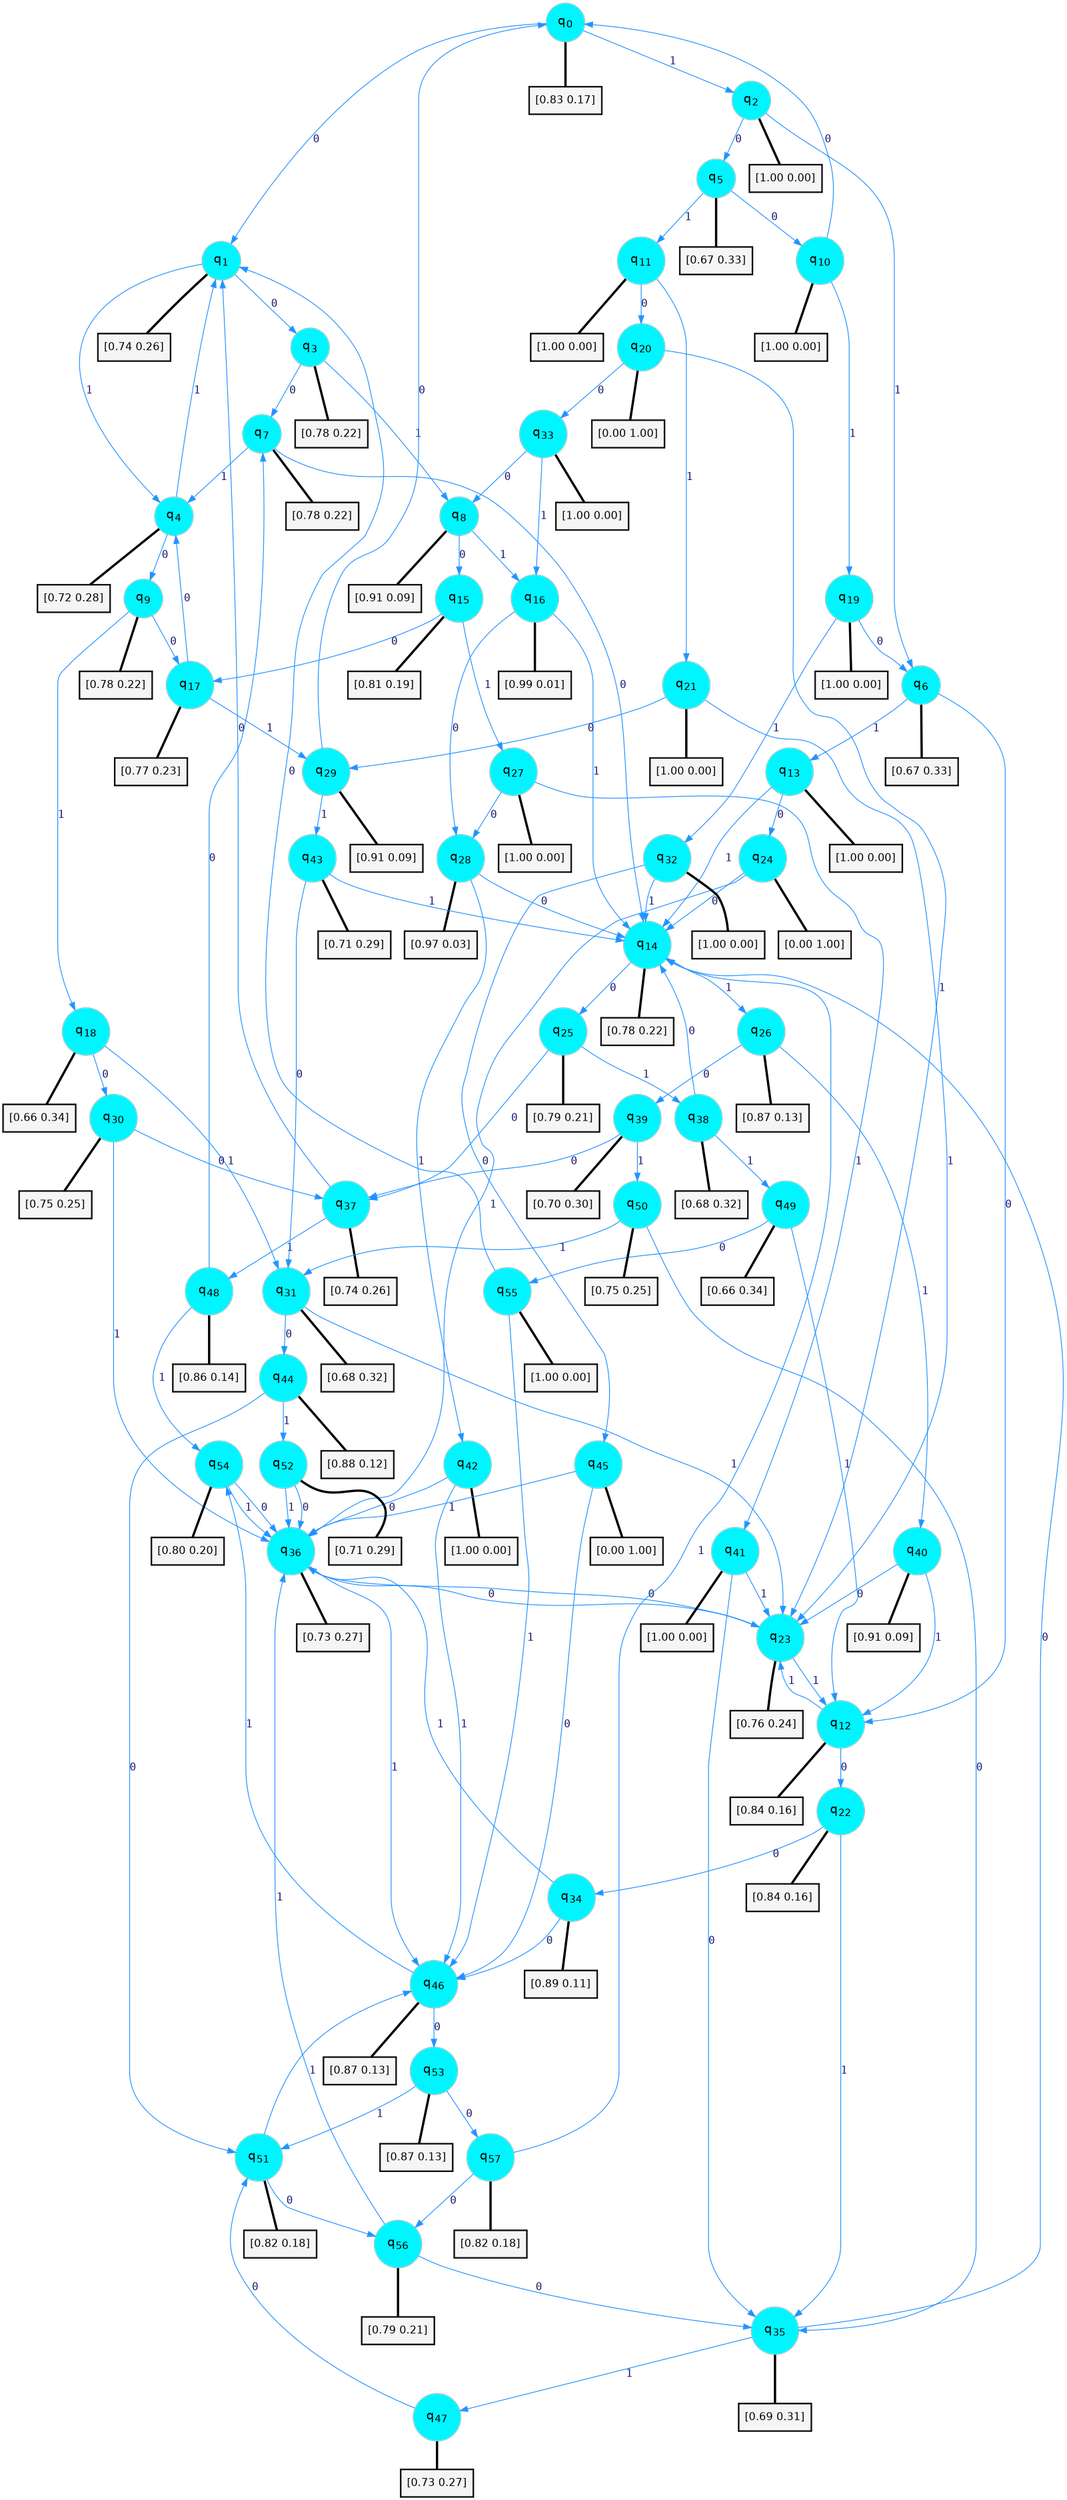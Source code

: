 digraph G {
graph [
bgcolor=transparent, dpi=300, rankdir=TD, size="40,25"];
node [
color=gray, fillcolor=turquoise1, fontcolor=black, fontname=Helvetica, fontsize=16, fontweight=bold, shape=circle, style=filled];
edge [
arrowsize=1, color=dodgerblue1, fontcolor=midnightblue, fontname=courier, fontweight=bold, penwidth=1, style=solid, weight=20];
0[label=<q<SUB>0</SUB>>];
1[label=<q<SUB>1</SUB>>];
2[label=<q<SUB>2</SUB>>];
3[label=<q<SUB>3</SUB>>];
4[label=<q<SUB>4</SUB>>];
5[label=<q<SUB>5</SUB>>];
6[label=<q<SUB>6</SUB>>];
7[label=<q<SUB>7</SUB>>];
8[label=<q<SUB>8</SUB>>];
9[label=<q<SUB>9</SUB>>];
10[label=<q<SUB>10</SUB>>];
11[label=<q<SUB>11</SUB>>];
12[label=<q<SUB>12</SUB>>];
13[label=<q<SUB>13</SUB>>];
14[label=<q<SUB>14</SUB>>];
15[label=<q<SUB>15</SUB>>];
16[label=<q<SUB>16</SUB>>];
17[label=<q<SUB>17</SUB>>];
18[label=<q<SUB>18</SUB>>];
19[label=<q<SUB>19</SUB>>];
20[label=<q<SUB>20</SUB>>];
21[label=<q<SUB>21</SUB>>];
22[label=<q<SUB>22</SUB>>];
23[label=<q<SUB>23</SUB>>];
24[label=<q<SUB>24</SUB>>];
25[label=<q<SUB>25</SUB>>];
26[label=<q<SUB>26</SUB>>];
27[label=<q<SUB>27</SUB>>];
28[label=<q<SUB>28</SUB>>];
29[label=<q<SUB>29</SUB>>];
30[label=<q<SUB>30</SUB>>];
31[label=<q<SUB>31</SUB>>];
32[label=<q<SUB>32</SUB>>];
33[label=<q<SUB>33</SUB>>];
34[label=<q<SUB>34</SUB>>];
35[label=<q<SUB>35</SUB>>];
36[label=<q<SUB>36</SUB>>];
37[label=<q<SUB>37</SUB>>];
38[label=<q<SUB>38</SUB>>];
39[label=<q<SUB>39</SUB>>];
40[label=<q<SUB>40</SUB>>];
41[label=<q<SUB>41</SUB>>];
42[label=<q<SUB>42</SUB>>];
43[label=<q<SUB>43</SUB>>];
44[label=<q<SUB>44</SUB>>];
45[label=<q<SUB>45</SUB>>];
46[label=<q<SUB>46</SUB>>];
47[label=<q<SUB>47</SUB>>];
48[label=<q<SUB>48</SUB>>];
49[label=<q<SUB>49</SUB>>];
50[label=<q<SUB>50</SUB>>];
51[label=<q<SUB>51</SUB>>];
52[label=<q<SUB>52</SUB>>];
53[label=<q<SUB>53</SUB>>];
54[label=<q<SUB>54</SUB>>];
55[label=<q<SUB>55</SUB>>];
56[label=<q<SUB>56</SUB>>];
57[label=<q<SUB>57</SUB>>];
58[label="[0.83 0.17]", shape=box,fontcolor=black, fontname=Helvetica, fontsize=14, penwidth=2, fillcolor=whitesmoke,color=black];
59[label="[0.74 0.26]", shape=box,fontcolor=black, fontname=Helvetica, fontsize=14, penwidth=2, fillcolor=whitesmoke,color=black];
60[label="[1.00 0.00]", shape=box,fontcolor=black, fontname=Helvetica, fontsize=14, penwidth=2, fillcolor=whitesmoke,color=black];
61[label="[0.78 0.22]", shape=box,fontcolor=black, fontname=Helvetica, fontsize=14, penwidth=2, fillcolor=whitesmoke,color=black];
62[label="[0.72 0.28]", shape=box,fontcolor=black, fontname=Helvetica, fontsize=14, penwidth=2, fillcolor=whitesmoke,color=black];
63[label="[0.67 0.33]", shape=box,fontcolor=black, fontname=Helvetica, fontsize=14, penwidth=2, fillcolor=whitesmoke,color=black];
64[label="[0.67 0.33]", shape=box,fontcolor=black, fontname=Helvetica, fontsize=14, penwidth=2, fillcolor=whitesmoke,color=black];
65[label="[0.78 0.22]", shape=box,fontcolor=black, fontname=Helvetica, fontsize=14, penwidth=2, fillcolor=whitesmoke,color=black];
66[label="[0.91 0.09]", shape=box,fontcolor=black, fontname=Helvetica, fontsize=14, penwidth=2, fillcolor=whitesmoke,color=black];
67[label="[0.78 0.22]", shape=box,fontcolor=black, fontname=Helvetica, fontsize=14, penwidth=2, fillcolor=whitesmoke,color=black];
68[label="[1.00 0.00]", shape=box,fontcolor=black, fontname=Helvetica, fontsize=14, penwidth=2, fillcolor=whitesmoke,color=black];
69[label="[1.00 0.00]", shape=box,fontcolor=black, fontname=Helvetica, fontsize=14, penwidth=2, fillcolor=whitesmoke,color=black];
70[label="[0.84 0.16]", shape=box,fontcolor=black, fontname=Helvetica, fontsize=14, penwidth=2, fillcolor=whitesmoke,color=black];
71[label="[1.00 0.00]", shape=box,fontcolor=black, fontname=Helvetica, fontsize=14, penwidth=2, fillcolor=whitesmoke,color=black];
72[label="[0.78 0.22]", shape=box,fontcolor=black, fontname=Helvetica, fontsize=14, penwidth=2, fillcolor=whitesmoke,color=black];
73[label="[0.81 0.19]", shape=box,fontcolor=black, fontname=Helvetica, fontsize=14, penwidth=2, fillcolor=whitesmoke,color=black];
74[label="[0.99 0.01]", shape=box,fontcolor=black, fontname=Helvetica, fontsize=14, penwidth=2, fillcolor=whitesmoke,color=black];
75[label="[0.77 0.23]", shape=box,fontcolor=black, fontname=Helvetica, fontsize=14, penwidth=2, fillcolor=whitesmoke,color=black];
76[label="[0.66 0.34]", shape=box,fontcolor=black, fontname=Helvetica, fontsize=14, penwidth=2, fillcolor=whitesmoke,color=black];
77[label="[1.00 0.00]", shape=box,fontcolor=black, fontname=Helvetica, fontsize=14, penwidth=2, fillcolor=whitesmoke,color=black];
78[label="[0.00 1.00]", shape=box,fontcolor=black, fontname=Helvetica, fontsize=14, penwidth=2, fillcolor=whitesmoke,color=black];
79[label="[1.00 0.00]", shape=box,fontcolor=black, fontname=Helvetica, fontsize=14, penwidth=2, fillcolor=whitesmoke,color=black];
80[label="[0.84 0.16]", shape=box,fontcolor=black, fontname=Helvetica, fontsize=14, penwidth=2, fillcolor=whitesmoke,color=black];
81[label="[0.76 0.24]", shape=box,fontcolor=black, fontname=Helvetica, fontsize=14, penwidth=2, fillcolor=whitesmoke,color=black];
82[label="[0.00 1.00]", shape=box,fontcolor=black, fontname=Helvetica, fontsize=14, penwidth=2, fillcolor=whitesmoke,color=black];
83[label="[0.79 0.21]", shape=box,fontcolor=black, fontname=Helvetica, fontsize=14, penwidth=2, fillcolor=whitesmoke,color=black];
84[label="[0.87 0.13]", shape=box,fontcolor=black, fontname=Helvetica, fontsize=14, penwidth=2, fillcolor=whitesmoke,color=black];
85[label="[1.00 0.00]", shape=box,fontcolor=black, fontname=Helvetica, fontsize=14, penwidth=2, fillcolor=whitesmoke,color=black];
86[label="[0.97 0.03]", shape=box,fontcolor=black, fontname=Helvetica, fontsize=14, penwidth=2, fillcolor=whitesmoke,color=black];
87[label="[0.91 0.09]", shape=box,fontcolor=black, fontname=Helvetica, fontsize=14, penwidth=2, fillcolor=whitesmoke,color=black];
88[label="[0.75 0.25]", shape=box,fontcolor=black, fontname=Helvetica, fontsize=14, penwidth=2, fillcolor=whitesmoke,color=black];
89[label="[0.68 0.32]", shape=box,fontcolor=black, fontname=Helvetica, fontsize=14, penwidth=2, fillcolor=whitesmoke,color=black];
90[label="[1.00 0.00]", shape=box,fontcolor=black, fontname=Helvetica, fontsize=14, penwidth=2, fillcolor=whitesmoke,color=black];
91[label="[1.00 0.00]", shape=box,fontcolor=black, fontname=Helvetica, fontsize=14, penwidth=2, fillcolor=whitesmoke,color=black];
92[label="[0.89 0.11]", shape=box,fontcolor=black, fontname=Helvetica, fontsize=14, penwidth=2, fillcolor=whitesmoke,color=black];
93[label="[0.69 0.31]", shape=box,fontcolor=black, fontname=Helvetica, fontsize=14, penwidth=2, fillcolor=whitesmoke,color=black];
94[label="[0.73 0.27]", shape=box,fontcolor=black, fontname=Helvetica, fontsize=14, penwidth=2, fillcolor=whitesmoke,color=black];
95[label="[0.74 0.26]", shape=box,fontcolor=black, fontname=Helvetica, fontsize=14, penwidth=2, fillcolor=whitesmoke,color=black];
96[label="[0.68 0.32]", shape=box,fontcolor=black, fontname=Helvetica, fontsize=14, penwidth=2, fillcolor=whitesmoke,color=black];
97[label="[0.70 0.30]", shape=box,fontcolor=black, fontname=Helvetica, fontsize=14, penwidth=2, fillcolor=whitesmoke,color=black];
98[label="[0.91 0.09]", shape=box,fontcolor=black, fontname=Helvetica, fontsize=14, penwidth=2, fillcolor=whitesmoke,color=black];
99[label="[1.00 0.00]", shape=box,fontcolor=black, fontname=Helvetica, fontsize=14, penwidth=2, fillcolor=whitesmoke,color=black];
100[label="[1.00 0.00]", shape=box,fontcolor=black, fontname=Helvetica, fontsize=14, penwidth=2, fillcolor=whitesmoke,color=black];
101[label="[0.71 0.29]", shape=box,fontcolor=black, fontname=Helvetica, fontsize=14, penwidth=2, fillcolor=whitesmoke,color=black];
102[label="[0.88 0.12]", shape=box,fontcolor=black, fontname=Helvetica, fontsize=14, penwidth=2, fillcolor=whitesmoke,color=black];
103[label="[0.00 1.00]", shape=box,fontcolor=black, fontname=Helvetica, fontsize=14, penwidth=2, fillcolor=whitesmoke,color=black];
104[label="[0.87 0.13]", shape=box,fontcolor=black, fontname=Helvetica, fontsize=14, penwidth=2, fillcolor=whitesmoke,color=black];
105[label="[0.73 0.27]", shape=box,fontcolor=black, fontname=Helvetica, fontsize=14, penwidth=2, fillcolor=whitesmoke,color=black];
106[label="[0.86 0.14]", shape=box,fontcolor=black, fontname=Helvetica, fontsize=14, penwidth=2, fillcolor=whitesmoke,color=black];
107[label="[0.66 0.34]", shape=box,fontcolor=black, fontname=Helvetica, fontsize=14, penwidth=2, fillcolor=whitesmoke,color=black];
108[label="[0.75 0.25]", shape=box,fontcolor=black, fontname=Helvetica, fontsize=14, penwidth=2, fillcolor=whitesmoke,color=black];
109[label="[0.82 0.18]", shape=box,fontcolor=black, fontname=Helvetica, fontsize=14, penwidth=2, fillcolor=whitesmoke,color=black];
110[label="[0.71 0.29]", shape=box,fontcolor=black, fontname=Helvetica, fontsize=14, penwidth=2, fillcolor=whitesmoke,color=black];
111[label="[0.87 0.13]", shape=box,fontcolor=black, fontname=Helvetica, fontsize=14, penwidth=2, fillcolor=whitesmoke,color=black];
112[label="[0.80 0.20]", shape=box,fontcolor=black, fontname=Helvetica, fontsize=14, penwidth=2, fillcolor=whitesmoke,color=black];
113[label="[1.00 0.00]", shape=box,fontcolor=black, fontname=Helvetica, fontsize=14, penwidth=2, fillcolor=whitesmoke,color=black];
114[label="[0.79 0.21]", shape=box,fontcolor=black, fontname=Helvetica, fontsize=14, penwidth=2, fillcolor=whitesmoke,color=black];
115[label="[0.82 0.18]", shape=box,fontcolor=black, fontname=Helvetica, fontsize=14, penwidth=2, fillcolor=whitesmoke,color=black];
0->1 [label=0];
0->2 [label=1];
0->58 [arrowhead=none, penwidth=3,color=black];
1->3 [label=0];
1->4 [label=1];
1->59 [arrowhead=none, penwidth=3,color=black];
2->5 [label=0];
2->6 [label=1];
2->60 [arrowhead=none, penwidth=3,color=black];
3->7 [label=0];
3->8 [label=1];
3->61 [arrowhead=none, penwidth=3,color=black];
4->9 [label=0];
4->1 [label=1];
4->62 [arrowhead=none, penwidth=3,color=black];
5->10 [label=0];
5->11 [label=1];
5->63 [arrowhead=none, penwidth=3,color=black];
6->12 [label=0];
6->13 [label=1];
6->64 [arrowhead=none, penwidth=3,color=black];
7->14 [label=0];
7->4 [label=1];
7->65 [arrowhead=none, penwidth=3,color=black];
8->15 [label=0];
8->16 [label=1];
8->66 [arrowhead=none, penwidth=3,color=black];
9->17 [label=0];
9->18 [label=1];
9->67 [arrowhead=none, penwidth=3,color=black];
10->0 [label=0];
10->19 [label=1];
10->68 [arrowhead=none, penwidth=3,color=black];
11->20 [label=0];
11->21 [label=1];
11->69 [arrowhead=none, penwidth=3,color=black];
12->22 [label=0];
12->23 [label=1];
12->70 [arrowhead=none, penwidth=3,color=black];
13->24 [label=0];
13->14 [label=1];
13->71 [arrowhead=none, penwidth=3,color=black];
14->25 [label=0];
14->26 [label=1];
14->72 [arrowhead=none, penwidth=3,color=black];
15->17 [label=0];
15->27 [label=1];
15->73 [arrowhead=none, penwidth=3,color=black];
16->28 [label=0];
16->14 [label=1];
16->74 [arrowhead=none, penwidth=3,color=black];
17->4 [label=0];
17->29 [label=1];
17->75 [arrowhead=none, penwidth=3,color=black];
18->30 [label=0];
18->31 [label=1];
18->76 [arrowhead=none, penwidth=3,color=black];
19->6 [label=0];
19->32 [label=1];
19->77 [arrowhead=none, penwidth=3,color=black];
20->33 [label=0];
20->23 [label=1];
20->78 [arrowhead=none, penwidth=3,color=black];
21->29 [label=0];
21->23 [label=1];
21->79 [arrowhead=none, penwidth=3,color=black];
22->34 [label=0];
22->35 [label=1];
22->80 [arrowhead=none, penwidth=3,color=black];
23->36 [label=0];
23->12 [label=1];
23->81 [arrowhead=none, penwidth=3,color=black];
24->14 [label=0];
24->36 [label=1];
24->82 [arrowhead=none, penwidth=3,color=black];
25->37 [label=0];
25->38 [label=1];
25->83 [arrowhead=none, penwidth=3,color=black];
26->39 [label=0];
26->40 [label=1];
26->84 [arrowhead=none, penwidth=3,color=black];
27->28 [label=0];
27->41 [label=1];
27->85 [arrowhead=none, penwidth=3,color=black];
28->14 [label=0];
28->42 [label=1];
28->86 [arrowhead=none, penwidth=3,color=black];
29->0 [label=0];
29->43 [label=1];
29->87 [arrowhead=none, penwidth=3,color=black];
30->37 [label=0];
30->36 [label=1];
30->88 [arrowhead=none, penwidth=3,color=black];
31->44 [label=0];
31->23 [label=1];
31->89 [arrowhead=none, penwidth=3,color=black];
32->45 [label=0];
32->14 [label=1];
32->90 [arrowhead=none, penwidth=3,color=black];
33->8 [label=0];
33->16 [label=1];
33->91 [arrowhead=none, penwidth=3,color=black];
34->46 [label=0];
34->36 [label=1];
34->92 [arrowhead=none, penwidth=3,color=black];
35->14 [label=0];
35->47 [label=1];
35->93 [arrowhead=none, penwidth=3,color=black];
36->23 [label=0];
36->46 [label=1];
36->94 [arrowhead=none, penwidth=3,color=black];
37->1 [label=0];
37->48 [label=1];
37->95 [arrowhead=none, penwidth=3,color=black];
38->14 [label=0];
38->49 [label=1];
38->96 [arrowhead=none, penwidth=3,color=black];
39->37 [label=0];
39->50 [label=1];
39->97 [arrowhead=none, penwidth=3,color=black];
40->23 [label=0];
40->12 [label=1];
40->98 [arrowhead=none, penwidth=3,color=black];
41->35 [label=0];
41->23 [label=1];
41->99 [arrowhead=none, penwidth=3,color=black];
42->36 [label=0];
42->46 [label=1];
42->100 [arrowhead=none, penwidth=3,color=black];
43->31 [label=0];
43->14 [label=1];
43->101 [arrowhead=none, penwidth=3,color=black];
44->51 [label=0];
44->52 [label=1];
44->102 [arrowhead=none, penwidth=3,color=black];
45->46 [label=0];
45->36 [label=1];
45->103 [arrowhead=none, penwidth=3,color=black];
46->53 [label=0];
46->54 [label=1];
46->104 [arrowhead=none, penwidth=3,color=black];
47->51 [label=0];
47->105 [arrowhead=none, penwidth=3,color=black];
48->7 [label=0];
48->54 [label=1];
48->106 [arrowhead=none, penwidth=3,color=black];
49->55 [label=0];
49->12 [label=1];
49->107 [arrowhead=none, penwidth=3,color=black];
50->35 [label=0];
50->31 [label=1];
50->108 [arrowhead=none, penwidth=3,color=black];
51->56 [label=0];
51->46 [label=1];
51->109 [arrowhead=none, penwidth=3,color=black];
52->36 [label=0];
52->36 [label=1];
52->110 [arrowhead=none, penwidth=3,color=black];
53->57 [label=0];
53->51 [label=1];
53->111 [arrowhead=none, penwidth=3,color=black];
54->36 [label=0];
54->36 [label=1];
54->112 [arrowhead=none, penwidth=3,color=black];
55->1 [label=0];
55->46 [label=1];
55->113 [arrowhead=none, penwidth=3,color=black];
56->35 [label=0];
56->36 [label=1];
56->114 [arrowhead=none, penwidth=3,color=black];
57->56 [label=0];
57->14 [label=1];
57->115 [arrowhead=none, penwidth=3,color=black];
}
